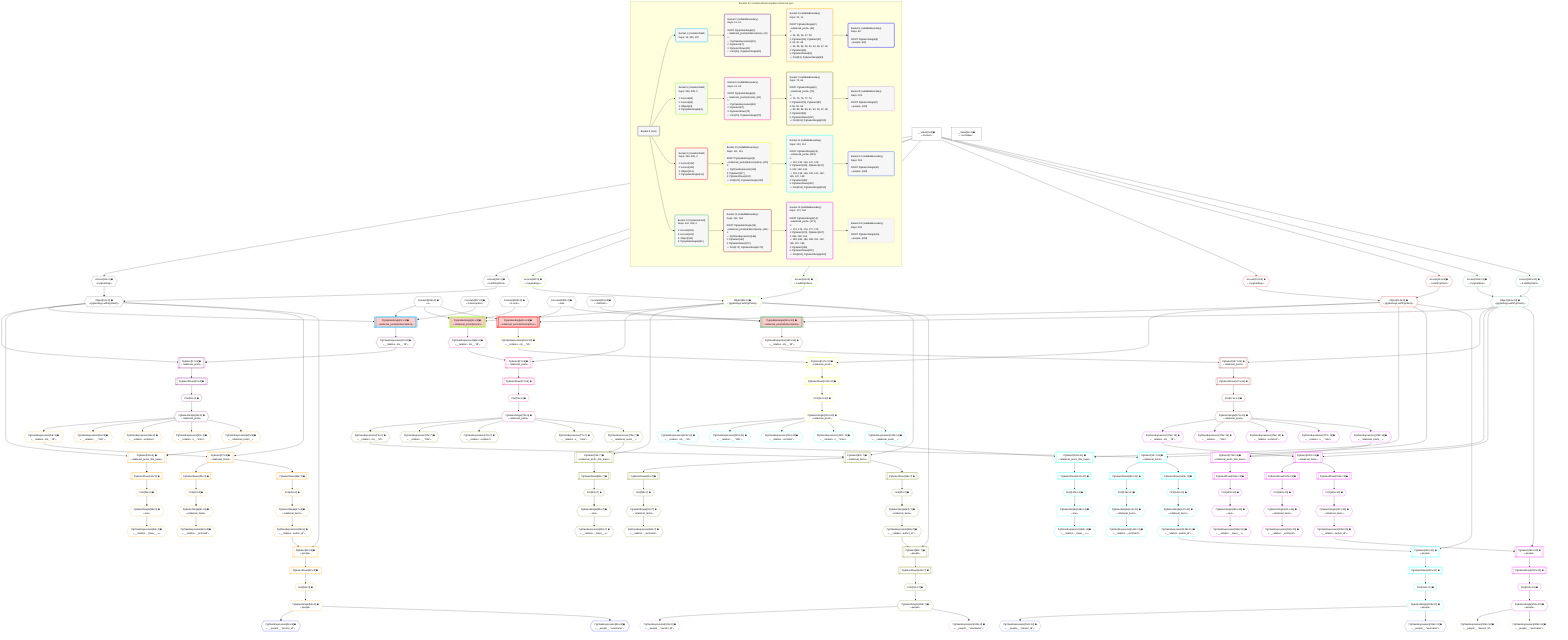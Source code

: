 %%{init: {'themeVariables': { 'fontSize': '12px'}}}%%
graph TD
    classDef path fill:#eee,stroke:#000,color:#000
    classDef plan fill:#fff,stroke-width:1px,color:#000
    classDef itemplan fill:#fff,stroke-width:2px,color:#000
    classDef unbatchedplan fill:#dff,stroke-width:1px,color:#000
    classDef sideeffectplan fill:#fcc,stroke-width:2px,color:#000
    classDef bucket fill:#f6f6f6,color:#000,stroke-width:2px,text-align:left


    %% plan dependencies
    Object14{{"Object[14∈0] ➊<br />ᐸ{pgSettings,withPgClient}ᐳ"}}:::plan
    Access12{{"Access[12∈0] ➊<br />ᐸ2.pgSettingsᐳ"}}:::plan
    Access13{{"Access[13∈0] ➊<br />ᐸ2.withPgClientᐳ"}}:::plan
    Access12 & Access13 --> Object14
    __Value2["__Value[2∈0] ➊<br />ᐸcontextᐳ"]:::plan
    __Value2 --> Access12
    __Value2 --> Access13
    __Value4["__Value[4∈0] ➊<br />ᐸrootValueᐳ"]:::plan
    Constant206{{"Constant[206∈0] ➊<br />ᐸ4ᐳ"}}:::plan
    Constant207{{"Constant[207∈0] ➊<br />ᐸ'A description'ᐳ"}}:::plan
    Constant208{{"Constant[208∈0] ➊<br />ᐸ'A note'ᐳ"}}:::plan
    Constant209{{"Constant[209∈0] ➊<br />ᐸnullᐳ"}}:::plan
    Constant210{{"Constant[210∈0] ➊<br />ᐸ3141592ᐳ"}}:::plan
    PgUpdateSingle11[["PgUpdateSingle[11∈1] ➊<br />ᐸrelational_posts(id;description)ᐳ"]]:::sideeffectplan
    Object14 & Constant206 & Constant207 --> PgUpdateSingle11
    PgSelect17[["PgSelect[17∈2] ➊<br />ᐸrelational_postsᐳ"]]:::plan
    PgClassExpression15{{"PgClassExpression[15∈2] ➊<br />ᐸ__relation...sts__.”id”ᐳ"}}:::plan
    Object14 & PgClassExpression15 --> PgSelect17
    PgUpdateSingle11 --> PgClassExpression15
    First21{{"First[21∈2] ➊"}}:::plan
    PgSelectRows22[["PgSelectRows[22∈2] ➊"]]:::plan
    PgSelectRows22 --> First21
    PgSelect17 --> PgSelectRows22
    PgSelectSingle23{{"PgSelectSingle[23∈2] ➊<br />ᐸrelational_postsᐳ"}}:::plan
    First21 --> PgSelectSingle23
    PgSelect29[["PgSelect[29∈3] ➊<br />ᐸrelational_posts_title_lowerᐳ"]]:::plan
    PgClassExpression28{{"PgClassExpression[28∈3] ➊<br />ᐸ__relational_posts__ᐳ"}}:::plan
    Object14 & PgClassExpression28 --> PgSelect29
    PgSelect37[["PgSelect[37∈3] ➊<br />ᐸrelational_itemsᐳ"]]:::plan
    PgClassExpression24{{"PgClassExpression[24∈3] ➊<br />ᐸ__relation...sts__.”id”ᐳ"}}:::plan
    Object14 & PgClassExpression24 --> PgSelect37
    PgSelect49[["PgSelect[49∈3] ➊<br />ᐸpeopleᐳ"]]:::plan
    PgClassExpression48{{"PgClassExpression[48∈3] ➊<br />ᐸ__relation...author_id”ᐳ"}}:::plan
    Object14 & PgClassExpression48 --> PgSelect49
    PgSelectSingle23 --> PgClassExpression24
    PgClassExpression25{{"PgClassExpression[25∈3] ➊<br />ᐸ__relation...__.”title”ᐳ"}}:::plan
    PgSelectSingle23 --> PgClassExpression25
    PgClassExpression26{{"PgClassExpression[26∈3] ➊<br />ᐸ__relation...scription”ᐳ"}}:::plan
    PgSelectSingle23 --> PgClassExpression26
    PgClassExpression27{{"PgClassExpression[27∈3] ➊<br />ᐸ__relation...s__.”note”ᐳ"}}:::plan
    PgSelectSingle23 --> PgClassExpression27
    PgSelectSingle23 --> PgClassExpression28
    First33{{"First[33∈3] ➊"}}:::plan
    PgSelectRows34[["PgSelectRows[34∈3] ➊"]]:::plan
    PgSelectRows34 --> First33
    PgSelect29 --> PgSelectRows34
    PgSelectSingle35{{"PgSelectSingle[35∈3] ➊<br />ᐸtextᐳ"}}:::plan
    First33 --> PgSelectSingle35
    PgClassExpression36{{"PgClassExpression[36∈3] ➊<br />ᐸ__relation..._lower__.vᐳ"}}:::plan
    PgSelectSingle35 --> PgClassExpression36
    First39{{"First[39∈3] ➊"}}:::plan
    PgSelectRows40[["PgSelectRows[40∈3] ➊"]]:::plan
    PgSelectRows40 --> First39
    PgSelect37 --> PgSelectRows40
    PgSelectSingle41{{"PgSelectSingle[41∈3] ➊<br />ᐸrelational_itemsᐳ"}}:::plan
    First39 --> PgSelectSingle41
    PgClassExpression42{{"PgClassExpression[42∈3] ➊<br />ᐸ__relation..._archived”ᐳ"}}:::plan
    PgSelectSingle41 --> PgClassExpression42
    First45{{"First[45∈3] ➊"}}:::plan
    PgSelectRows46[["PgSelectRows[46∈3] ➊"]]:::plan
    PgSelectRows46 --> First45
    PgSelect37 --> PgSelectRows46
    PgSelectSingle47{{"PgSelectSingle[47∈3] ➊<br />ᐸrelational_itemsᐳ"}}:::plan
    First45 --> PgSelectSingle47
    PgSelectSingle47 --> PgClassExpression48
    First51{{"First[51∈3] ➊"}}:::plan
    PgSelectRows52[["PgSelectRows[52∈3] ➊"]]:::plan
    PgSelectRows52 --> First51
    PgSelect49 --> PgSelectRows52
    PgSelectSingle53{{"PgSelectSingle[53∈3] ➊<br />ᐸpeopleᐳ"}}:::plan
    First51 --> PgSelectSingle53
    PgClassExpression54{{"PgClassExpression[54∈4] ➊<br />ᐸ__people__.”person_id”ᐳ"}}:::plan
    PgSelectSingle53 --> PgClassExpression54
    PgClassExpression55{{"PgClassExpression[55∈4] ➊<br />ᐸ__people__.”username”ᐳ"}}:::plan
    PgSelectSingle53 --> PgClassExpression55
    PgUpdateSingle61[["PgUpdateSingle[61∈5] ➊<br />ᐸrelational_posts(id;note)ᐳ"]]:::sideeffectplan
    Object64{{"Object[64∈5] ➊<br />ᐸ{pgSettings,withPgClient}ᐳ"}}:::plan
    Object64 & Constant206 & Constant208 --> PgUpdateSingle61
    Access62{{"Access[62∈5] ➊<br />ᐸ2.pgSettingsᐳ"}}:::plan
    Access63{{"Access[63∈5] ➊<br />ᐸ2.withPgClientᐳ"}}:::plan
    Access62 & Access63 --> Object64
    __Value2 --> Access62
    __Value2 --> Access63
    PgSelect67[["PgSelect[67∈6] ➊<br />ᐸrelational_postsᐳ"]]:::plan
    PgClassExpression65{{"PgClassExpression[65∈6] ➊<br />ᐸ__relation...sts__.”id”ᐳ"}}:::plan
    Object64 & PgClassExpression65 --> PgSelect67
    PgUpdateSingle61 --> PgClassExpression65
    First71{{"First[71∈6] ➊"}}:::plan
    PgSelectRows72[["PgSelectRows[72∈6] ➊"]]:::plan
    PgSelectRows72 --> First71
    PgSelect67 --> PgSelectRows72
    PgSelectSingle73{{"PgSelectSingle[73∈6] ➊<br />ᐸrelational_postsᐳ"}}:::plan
    First71 --> PgSelectSingle73
    PgSelect79[["PgSelect[79∈7] ➊<br />ᐸrelational_posts_title_lowerᐳ"]]:::plan
    PgClassExpression78{{"PgClassExpression[78∈7] ➊<br />ᐸ__relational_posts__ᐳ"}}:::plan
    Object64 & PgClassExpression78 --> PgSelect79
    PgSelect87[["PgSelect[87∈7] ➊<br />ᐸrelational_itemsᐳ"]]:::plan
    PgClassExpression74{{"PgClassExpression[74∈7] ➊<br />ᐸ__relation...sts__.”id”ᐳ"}}:::plan
    Object64 & PgClassExpression74 --> PgSelect87
    PgSelect99[["PgSelect[99∈7] ➊<br />ᐸpeopleᐳ"]]:::plan
    PgClassExpression98{{"PgClassExpression[98∈7] ➊<br />ᐸ__relation...author_id”ᐳ"}}:::plan
    Object64 & PgClassExpression98 --> PgSelect99
    PgSelectSingle73 --> PgClassExpression74
    PgClassExpression75{{"PgClassExpression[75∈7] ➊<br />ᐸ__relation...__.”title”ᐳ"}}:::plan
    PgSelectSingle73 --> PgClassExpression75
    PgClassExpression76{{"PgClassExpression[76∈7] ➊<br />ᐸ__relation...scription”ᐳ"}}:::plan
    PgSelectSingle73 --> PgClassExpression76
    PgClassExpression77{{"PgClassExpression[77∈7] ➊<br />ᐸ__relation...s__.”note”ᐳ"}}:::plan
    PgSelectSingle73 --> PgClassExpression77
    PgSelectSingle73 --> PgClassExpression78
    First83{{"First[83∈7] ➊"}}:::plan
    PgSelectRows84[["PgSelectRows[84∈7] ➊"]]:::plan
    PgSelectRows84 --> First83
    PgSelect79 --> PgSelectRows84
    PgSelectSingle85{{"PgSelectSingle[85∈7] ➊<br />ᐸtextᐳ"}}:::plan
    First83 --> PgSelectSingle85
    PgClassExpression86{{"PgClassExpression[86∈7] ➊<br />ᐸ__relation..._lower__.vᐳ"}}:::plan
    PgSelectSingle85 --> PgClassExpression86
    First89{{"First[89∈7] ➊"}}:::plan
    PgSelectRows90[["PgSelectRows[90∈7] ➊"]]:::plan
    PgSelectRows90 --> First89
    PgSelect87 --> PgSelectRows90
    PgSelectSingle91{{"PgSelectSingle[91∈7] ➊<br />ᐸrelational_itemsᐳ"}}:::plan
    First89 --> PgSelectSingle91
    PgClassExpression92{{"PgClassExpression[92∈7] ➊<br />ᐸ__relation..._archived”ᐳ"}}:::plan
    PgSelectSingle91 --> PgClassExpression92
    First95{{"First[95∈7] ➊"}}:::plan
    PgSelectRows96[["PgSelectRows[96∈7] ➊"]]:::plan
    PgSelectRows96 --> First95
    PgSelect87 --> PgSelectRows96
    PgSelectSingle97{{"PgSelectSingle[97∈7] ➊<br />ᐸrelational_itemsᐳ"}}:::plan
    First95 --> PgSelectSingle97
    PgSelectSingle97 --> PgClassExpression98
    First101{{"First[101∈7] ➊"}}:::plan
    PgSelectRows102[["PgSelectRows[102∈7] ➊"]]:::plan
    PgSelectRows102 --> First101
    PgSelect99 --> PgSelectRows102
    PgSelectSingle103{{"PgSelectSingle[103∈7] ➊<br />ᐸpeopleᐳ"}}:::plan
    First101 --> PgSelectSingle103
    PgClassExpression104{{"PgClassExpression[104∈8] ➊<br />ᐸ__people__.”person_id”ᐳ"}}:::plan
    PgSelectSingle103 --> PgClassExpression104
    PgClassExpression105{{"PgClassExpression[105∈8] ➊<br />ᐸ__people__.”username”ᐳ"}}:::plan
    PgSelectSingle103 --> PgClassExpression105
    PgUpdateSingle111[["PgUpdateSingle[111∈9] ➊<br />ᐸrelational_posts(id;description)ᐳ"]]:::sideeffectplan
    Object114{{"Object[114∈9] ➊<br />ᐸ{pgSettings,withPgClient}ᐳ"}}:::plan
    Object114 & Constant206 & Constant209 --> PgUpdateSingle111
    Access112{{"Access[112∈9] ➊<br />ᐸ2.pgSettingsᐳ"}}:::plan
    Access113{{"Access[113∈9] ➊<br />ᐸ2.withPgClientᐳ"}}:::plan
    Access112 & Access113 --> Object114
    __Value2 --> Access112
    __Value2 --> Access113
    PgSelect117[["PgSelect[117∈10] ➊<br />ᐸrelational_postsᐳ"]]:::plan
    PgClassExpression115{{"PgClassExpression[115∈10] ➊<br />ᐸ__relation...sts__.”id”ᐳ"}}:::plan
    Object114 & PgClassExpression115 --> PgSelect117
    PgUpdateSingle111 --> PgClassExpression115
    First121{{"First[121∈10] ➊"}}:::plan
    PgSelectRows122[["PgSelectRows[122∈10] ➊"]]:::plan
    PgSelectRows122 --> First121
    PgSelect117 --> PgSelectRows122
    PgSelectSingle123{{"PgSelectSingle[123∈10] ➊<br />ᐸrelational_postsᐳ"}}:::plan
    First121 --> PgSelectSingle123
    PgSelect129[["PgSelect[129∈11] ➊<br />ᐸrelational_posts_title_lowerᐳ"]]:::plan
    PgClassExpression128{{"PgClassExpression[128∈11] ➊<br />ᐸ__relational_posts__ᐳ"}}:::plan
    Object114 & PgClassExpression128 --> PgSelect129
    PgSelect137[["PgSelect[137∈11] ➊<br />ᐸrelational_itemsᐳ"]]:::plan
    PgClassExpression124{{"PgClassExpression[124∈11] ➊<br />ᐸ__relation...sts__.”id”ᐳ"}}:::plan
    Object114 & PgClassExpression124 --> PgSelect137
    PgSelect149[["PgSelect[149∈11] ➊<br />ᐸpeopleᐳ"]]:::plan
    PgClassExpression148{{"PgClassExpression[148∈11] ➊<br />ᐸ__relation...author_id”ᐳ"}}:::plan
    Object114 & PgClassExpression148 --> PgSelect149
    PgSelectSingle123 --> PgClassExpression124
    PgClassExpression125{{"PgClassExpression[125∈11] ➊<br />ᐸ__relation...__.”title”ᐳ"}}:::plan
    PgSelectSingle123 --> PgClassExpression125
    PgClassExpression126{{"PgClassExpression[126∈11] ➊<br />ᐸ__relation...scription”ᐳ"}}:::plan
    PgSelectSingle123 --> PgClassExpression126
    PgClassExpression127{{"PgClassExpression[127∈11] ➊<br />ᐸ__relation...s__.”note”ᐳ"}}:::plan
    PgSelectSingle123 --> PgClassExpression127
    PgSelectSingle123 --> PgClassExpression128
    First133{{"First[133∈11] ➊"}}:::plan
    PgSelectRows134[["PgSelectRows[134∈11] ➊"]]:::plan
    PgSelectRows134 --> First133
    PgSelect129 --> PgSelectRows134
    PgSelectSingle135{{"PgSelectSingle[135∈11] ➊<br />ᐸtextᐳ"}}:::plan
    First133 --> PgSelectSingle135
    PgClassExpression136{{"PgClassExpression[136∈11] ➊<br />ᐸ__relation..._lower__.vᐳ"}}:::plan
    PgSelectSingle135 --> PgClassExpression136
    First139{{"First[139∈11] ➊"}}:::plan
    PgSelectRows140[["PgSelectRows[140∈11] ➊"]]:::plan
    PgSelectRows140 --> First139
    PgSelect137 --> PgSelectRows140
    PgSelectSingle141{{"PgSelectSingle[141∈11] ➊<br />ᐸrelational_itemsᐳ"}}:::plan
    First139 --> PgSelectSingle141
    PgClassExpression142{{"PgClassExpression[142∈11] ➊<br />ᐸ__relation..._archived”ᐳ"}}:::plan
    PgSelectSingle141 --> PgClassExpression142
    First145{{"First[145∈11] ➊"}}:::plan
    PgSelectRows146[["PgSelectRows[146∈11] ➊"]]:::plan
    PgSelectRows146 --> First145
    PgSelect137 --> PgSelectRows146
    PgSelectSingle147{{"PgSelectSingle[147∈11] ➊<br />ᐸrelational_itemsᐳ"}}:::plan
    First145 --> PgSelectSingle147
    PgSelectSingle147 --> PgClassExpression148
    First151{{"First[151∈11] ➊"}}:::plan
    PgSelectRows152[["PgSelectRows[152∈11] ➊"]]:::plan
    PgSelectRows152 --> First151
    PgSelect149 --> PgSelectRows152
    PgSelectSingle153{{"PgSelectSingle[153∈11] ➊<br />ᐸpeopleᐳ"}}:::plan
    First151 --> PgSelectSingle153
    PgClassExpression154{{"PgClassExpression[154∈12] ➊<br />ᐸ__people__.”person_id”ᐳ"}}:::plan
    PgSelectSingle153 --> PgClassExpression154
    PgClassExpression155{{"PgClassExpression[155∈12] ➊<br />ᐸ__people__.”username”ᐳ"}}:::plan
    PgSelectSingle153 --> PgClassExpression155
    PgUpdateSingle161[["PgUpdateSingle[161∈13] ➊<br />ᐸrelational_posts(id;description)ᐳ"]]:::sideeffectplan
    Object164{{"Object[164∈13] ➊<br />ᐸ{pgSettings,withPgClient}ᐳ"}}:::plan
    Object164 & Constant210 & Constant209 --> PgUpdateSingle161
    Access162{{"Access[162∈13] ➊<br />ᐸ2.pgSettingsᐳ"}}:::plan
    Access163{{"Access[163∈13] ➊<br />ᐸ2.withPgClientᐳ"}}:::plan
    Access162 & Access163 --> Object164
    __Value2 --> Access162
    __Value2 --> Access163
    PgSelect167[["PgSelect[167∈14] ➊<br />ᐸrelational_postsᐳ"]]:::plan
    PgClassExpression165{{"PgClassExpression[165∈14] ➊<br />ᐸ__relation...sts__.”id”ᐳ"}}:::plan
    Object164 & PgClassExpression165 --> PgSelect167
    PgUpdateSingle161 --> PgClassExpression165
    First171{{"First[171∈14] ➊"}}:::plan
    PgSelectRows172[["PgSelectRows[172∈14] ➊"]]:::plan
    PgSelectRows172 --> First171
    PgSelect167 --> PgSelectRows172
    PgSelectSingle173{{"PgSelectSingle[173∈14] ➊<br />ᐸrelational_postsᐳ"}}:::plan
    First171 --> PgSelectSingle173
    PgSelect179[["PgSelect[179∈15] ➊<br />ᐸrelational_posts_title_lowerᐳ"]]:::plan
    PgClassExpression178{{"PgClassExpression[178∈15] ➊<br />ᐸ__relational_posts__ᐳ"}}:::plan
    Object164 & PgClassExpression178 --> PgSelect179
    PgSelect187[["PgSelect[187∈15] ➊<br />ᐸrelational_itemsᐳ"]]:::plan
    PgClassExpression174{{"PgClassExpression[174∈15] ➊<br />ᐸ__relation...sts__.”id”ᐳ"}}:::plan
    Object164 & PgClassExpression174 --> PgSelect187
    PgSelect199[["PgSelect[199∈15] ➊<br />ᐸpeopleᐳ"]]:::plan
    PgClassExpression198{{"PgClassExpression[198∈15] ➊<br />ᐸ__relation...author_id”ᐳ"}}:::plan
    Object164 & PgClassExpression198 --> PgSelect199
    PgSelectSingle173 --> PgClassExpression174
    PgClassExpression175{{"PgClassExpression[175∈15] ➊<br />ᐸ__relation...__.”title”ᐳ"}}:::plan
    PgSelectSingle173 --> PgClassExpression175
    PgClassExpression176{{"PgClassExpression[176∈15] ➊<br />ᐸ__relation...scription”ᐳ"}}:::plan
    PgSelectSingle173 --> PgClassExpression176
    PgClassExpression177{{"PgClassExpression[177∈15] ➊<br />ᐸ__relation...s__.”note”ᐳ"}}:::plan
    PgSelectSingle173 --> PgClassExpression177
    PgSelectSingle173 --> PgClassExpression178
    First183{{"First[183∈15] ➊"}}:::plan
    PgSelectRows184[["PgSelectRows[184∈15] ➊"]]:::plan
    PgSelectRows184 --> First183
    PgSelect179 --> PgSelectRows184
    PgSelectSingle185{{"PgSelectSingle[185∈15] ➊<br />ᐸtextᐳ"}}:::plan
    First183 --> PgSelectSingle185
    PgClassExpression186{{"PgClassExpression[186∈15] ➊<br />ᐸ__relation..._lower__.vᐳ"}}:::plan
    PgSelectSingle185 --> PgClassExpression186
    First189{{"First[189∈15] ➊"}}:::plan
    PgSelectRows190[["PgSelectRows[190∈15] ➊"]]:::plan
    PgSelectRows190 --> First189
    PgSelect187 --> PgSelectRows190
    PgSelectSingle191{{"PgSelectSingle[191∈15] ➊<br />ᐸrelational_itemsᐳ"}}:::plan
    First189 --> PgSelectSingle191
    PgClassExpression192{{"PgClassExpression[192∈15] ➊<br />ᐸ__relation..._archived”ᐳ"}}:::plan
    PgSelectSingle191 --> PgClassExpression192
    First195{{"First[195∈15] ➊"}}:::plan
    PgSelectRows196[["PgSelectRows[196∈15] ➊"]]:::plan
    PgSelectRows196 --> First195
    PgSelect187 --> PgSelectRows196
    PgSelectSingle197{{"PgSelectSingle[197∈15] ➊<br />ᐸrelational_itemsᐳ"}}:::plan
    First195 --> PgSelectSingle197
    PgSelectSingle197 --> PgClassExpression198
    First201{{"First[201∈15] ➊"}}:::plan
    PgSelectRows202[["PgSelectRows[202∈15] ➊"]]:::plan
    PgSelectRows202 --> First201
    PgSelect199 --> PgSelectRows202
    PgSelectSingle203{{"PgSelectSingle[203∈15] ➊<br />ᐸpeopleᐳ"}}:::plan
    First201 --> PgSelectSingle203
    PgClassExpression204{{"PgClassExpression[204∈16] ➊<br />ᐸ__people__.”person_id”ᐳ"}}:::plan
    PgSelectSingle203 --> PgClassExpression204
    PgClassExpression205{{"PgClassExpression[205∈16] ➊<br />ᐸ__people__.”username”ᐳ"}}:::plan
    PgSelectSingle203 --> PgClassExpression205

    %% define steps

    subgraph "Buckets for mutations/basics/update-relational-post"
    Bucket0("Bucket 0 (root)"):::bucket
    classDef bucket0 stroke:#696969
    class Bucket0,__Value2,__Value4,Access12,Access13,Object14,Constant206,Constant207,Constant208,Constant209,Constant210 bucket0
    Bucket1("Bucket 1 (mutationField)<br />Deps: 14, 206, 207"):::bucket
    classDef bucket1 stroke:#00bfff
    class Bucket1,PgUpdateSingle11 bucket1
    Bucket2("Bucket 2 (nullableBoundary)<br />Deps: 11, 14<br /><br />ROOT PgUpdateSingle{1}ᐸrelational_posts(id;description)ᐳ[11]<br />1: <br />ᐳ: PgClassExpression[15]<br />2: PgSelect[17]<br />3: PgSelectRows[22]<br />ᐳ: First[21], PgSelectSingle[23]"):::bucket
    classDef bucket2 stroke:#7f007f
    class Bucket2,PgClassExpression15,PgSelect17,First21,PgSelectRows22,PgSelectSingle23 bucket2
    Bucket3("Bucket 3 (nullableBoundary)<br />Deps: 23, 14<br /><br />ROOT PgSelectSingle{2}ᐸrelational_postsᐳ[23]<br />1: <br />ᐳ: 24, 25, 26, 27, 28<br />2: PgSelect[29], PgSelect[37]<br />3: 34, 40, 46<br />ᐳ: 33, 35, 36, 39, 41, 42, 45, 47, 48<br />4: PgSelect[49]<br />5: PgSelectRows[52]<br />ᐳ: First[51], PgSelectSingle[53]"):::bucket
    classDef bucket3 stroke:#ffa500
    class Bucket3,PgClassExpression24,PgClassExpression25,PgClassExpression26,PgClassExpression27,PgClassExpression28,PgSelect29,First33,PgSelectRows34,PgSelectSingle35,PgClassExpression36,PgSelect37,First39,PgSelectRows40,PgSelectSingle41,PgClassExpression42,First45,PgSelectRows46,PgSelectSingle47,PgClassExpression48,PgSelect49,First51,PgSelectRows52,PgSelectSingle53 bucket3
    Bucket4("Bucket 4 (nullableBoundary)<br />Deps: 53<br /><br />ROOT PgSelectSingle{3}ᐸpeopleᐳ[53]"):::bucket
    classDef bucket4 stroke:#0000ff
    class Bucket4,PgClassExpression54,PgClassExpression55 bucket4
    Bucket5("Bucket 5 (mutationField)<br />Deps: 206, 208, 2<br /><br />1: Access[62]<br />2: Access[63]<br />3: Object[64]<br />4: PgUpdateSingle[61]"):::bucket
    classDef bucket5 stroke:#7fff00
    class Bucket5,PgUpdateSingle61,Access62,Access63,Object64 bucket5
    Bucket6("Bucket 6 (nullableBoundary)<br />Deps: 61, 64<br /><br />ROOT PgUpdateSingle{5}ᐸrelational_posts(id;note)ᐳ[61]<br />1: <br />ᐳ: PgClassExpression[65]<br />2: PgSelect[67]<br />3: PgSelectRows[72]<br />ᐳ: First[71], PgSelectSingle[73]"):::bucket
    classDef bucket6 stroke:#ff1493
    class Bucket6,PgClassExpression65,PgSelect67,First71,PgSelectRows72,PgSelectSingle73 bucket6
    Bucket7("Bucket 7 (nullableBoundary)<br />Deps: 73, 64<br /><br />ROOT PgSelectSingle{6}ᐸrelational_postsᐳ[73]<br />1: <br />ᐳ: 74, 75, 76, 77, 78<br />2: PgSelect[79], PgSelect[87]<br />3: 84, 90, 96<br />ᐳ: 83, 85, 86, 89, 91, 92, 95, 97, 98<br />4: PgSelect[99]<br />5: PgSelectRows[102]<br />ᐳ: First[101], PgSelectSingle[103]"):::bucket
    classDef bucket7 stroke:#808000
    class Bucket7,PgClassExpression74,PgClassExpression75,PgClassExpression76,PgClassExpression77,PgClassExpression78,PgSelect79,First83,PgSelectRows84,PgSelectSingle85,PgClassExpression86,PgSelect87,First89,PgSelectRows90,PgSelectSingle91,PgClassExpression92,First95,PgSelectRows96,PgSelectSingle97,PgClassExpression98,PgSelect99,First101,PgSelectRows102,PgSelectSingle103 bucket7
    Bucket8("Bucket 8 (nullableBoundary)<br />Deps: 103<br /><br />ROOT PgSelectSingle{7}ᐸpeopleᐳ[103]"):::bucket
    classDef bucket8 stroke:#dda0dd
    class Bucket8,PgClassExpression104,PgClassExpression105 bucket8
    Bucket9("Bucket 9 (mutationField)<br />Deps: 206, 209, 2<br /><br />1: Access[112]<br />2: Access[113]<br />3: Object[114]<br />4: PgUpdateSingle[111]"):::bucket
    classDef bucket9 stroke:#ff0000
    class Bucket9,PgUpdateSingle111,Access112,Access113,Object114 bucket9
    Bucket10("Bucket 10 (nullableBoundary)<br />Deps: 111, 114<br /><br />ROOT PgUpdateSingle{9}ᐸrelational_posts(id;description)ᐳ[111]<br />1: <br />ᐳ: PgClassExpression[115]<br />2: PgSelect[117]<br />3: PgSelectRows[122]<br />ᐳ: First[121], PgSelectSingle[123]"):::bucket
    classDef bucket10 stroke:#ffff00
    class Bucket10,PgClassExpression115,PgSelect117,First121,PgSelectRows122,PgSelectSingle123 bucket10
    Bucket11("Bucket 11 (nullableBoundary)<br />Deps: 123, 114<br /><br />ROOT PgSelectSingle{10}ᐸrelational_postsᐳ[123]<br />1: <br />ᐳ: 124, 125, 126, 127, 128<br />2: PgSelect[129], PgSelect[137]<br />3: 134, 140, 146<br />ᐳ: 133, 135, 136, 139, 141, 142, 145, 147, 148<br />4: PgSelect[149]<br />5: PgSelectRows[152]<br />ᐳ: First[151], PgSelectSingle[153]"):::bucket
    classDef bucket11 stroke:#00ffff
    class Bucket11,PgClassExpression124,PgClassExpression125,PgClassExpression126,PgClassExpression127,PgClassExpression128,PgSelect129,First133,PgSelectRows134,PgSelectSingle135,PgClassExpression136,PgSelect137,First139,PgSelectRows140,PgSelectSingle141,PgClassExpression142,First145,PgSelectRows146,PgSelectSingle147,PgClassExpression148,PgSelect149,First151,PgSelectRows152,PgSelectSingle153 bucket11
    Bucket12("Bucket 12 (nullableBoundary)<br />Deps: 153<br /><br />ROOT PgSelectSingle{11}ᐸpeopleᐳ[153]"):::bucket
    classDef bucket12 stroke:#4169e1
    class Bucket12,PgClassExpression154,PgClassExpression155 bucket12
    Bucket13("Bucket 13 (mutationField)<br />Deps: 210, 209, 2<br /><br />1: Access[162]<br />2: Access[163]<br />3: Object[164]<br />4: PgUpdateSingle[161]"):::bucket
    classDef bucket13 stroke:#3cb371
    class Bucket13,PgUpdateSingle161,Access162,Access163,Object164 bucket13
    Bucket14("Bucket 14 (nullableBoundary)<br />Deps: 161, 164<br /><br />ROOT PgUpdateSingle{13}ᐸrelational_posts(id;description)ᐳ[161]<br />1: <br />ᐳ: PgClassExpression[165]<br />2: PgSelect[167]<br />3: PgSelectRows[172]<br />ᐳ: First[171], PgSelectSingle[173]"):::bucket
    classDef bucket14 stroke:#a52a2a
    class Bucket14,PgClassExpression165,PgSelect167,First171,PgSelectRows172,PgSelectSingle173 bucket14
    Bucket15("Bucket 15 (nullableBoundary)<br />Deps: 173, 164<br /><br />ROOT PgSelectSingle{14}ᐸrelational_postsᐳ[173]<br />1: <br />ᐳ: 174, 175, 176, 177, 178<br />2: PgSelect[179], PgSelect[187]<br />3: 184, 190, 196<br />ᐳ: 183, 185, 186, 189, 191, 192, 195, 197, 198<br />4: PgSelect[199]<br />5: PgSelectRows[202]<br />ᐳ: First[201], PgSelectSingle[203]"):::bucket
    classDef bucket15 stroke:#ff00ff
    class Bucket15,PgClassExpression174,PgClassExpression175,PgClassExpression176,PgClassExpression177,PgClassExpression178,PgSelect179,First183,PgSelectRows184,PgSelectSingle185,PgClassExpression186,PgSelect187,First189,PgSelectRows190,PgSelectSingle191,PgClassExpression192,First195,PgSelectRows196,PgSelectSingle197,PgClassExpression198,PgSelect199,First201,PgSelectRows202,PgSelectSingle203 bucket15
    Bucket16("Bucket 16 (nullableBoundary)<br />Deps: 203<br /><br />ROOT PgSelectSingle{15}ᐸpeopleᐳ[203]"):::bucket
    classDef bucket16 stroke:#f5deb3
    class Bucket16,PgClassExpression204,PgClassExpression205 bucket16
    Bucket0 --> Bucket1 & Bucket5 & Bucket9 & Bucket13
    Bucket1 --> Bucket2
    Bucket2 --> Bucket3
    Bucket3 --> Bucket4
    Bucket5 --> Bucket6
    Bucket6 --> Bucket7
    Bucket7 --> Bucket8
    Bucket9 --> Bucket10
    Bucket10 --> Bucket11
    Bucket11 --> Bucket12
    Bucket13 --> Bucket14
    Bucket14 --> Bucket15
    Bucket15 --> Bucket16
    end